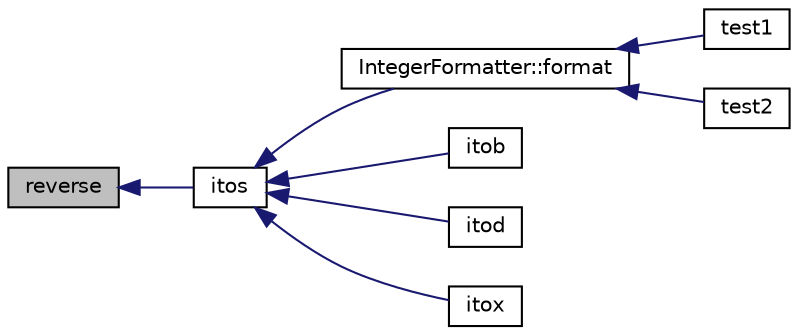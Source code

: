 digraph "reverse"
{
  edge [fontname="Helvetica",fontsize="10",labelfontname="Helvetica",labelfontsize="10"];
  node [fontname="Helvetica",fontsize="10",shape=record];
  rankdir="LR";
  Node29 [label="reverse",height=0.2,width=0.4,color="black", fillcolor="grey75", style="filled", fontcolor="black"];
  Node29 -> Node30 [dir="back",color="midnightblue",fontsize="10",style="solid",fontname="Helvetica"];
  Node30 [label="itos",height=0.2,width=0.4,color="black", fillcolor="white", style="filled",URL="$d6/d6b/generic__util_8cpp.html#a5e7908fb09fcb92255d970d32f6740d6"];
  Node30 -> Node31 [dir="back",color="midnightblue",fontsize="10",style="solid",fontname="Helvetica"];
  Node31 [label="IntegerFormatter::format",height=0.2,width=0.4,color="black", fillcolor="white", style="filled",URL="$df/d66/class_integer_formatter.html#a4d6a1cc54a00cb3a8ba7b8dc9ad30b20"];
  Node31 -> Node32 [dir="back",color="midnightblue",fontsize="10",style="solid",fontname="Helvetica"];
  Node32 [label="test1",height=0.2,width=0.4,color="black", fillcolor="white", style="filled",URL="$da/dd3/template__init1_8cpp.html#a1440a7779ac56f47a3f355ce4a8c7da0"];
  Node31 -> Node33 [dir="back",color="midnightblue",fontsize="10",style="solid",fontname="Helvetica"];
  Node33 [label="test2",height=0.2,width=0.4,color="black", fillcolor="white", style="filled",URL="$dc/d3f/template__init2_8cpp.html#a0283886819c7c140a023582b7269e2d0"];
  Node30 -> Node34 [dir="back",color="midnightblue",fontsize="10",style="solid",fontname="Helvetica"];
  Node34 [label="itob",height=0.2,width=0.4,color="black", fillcolor="white", style="filled",URL="$d6/d6b/generic__util_8cpp.html#a9510d749402ed54c44ca35b10a7162c3"];
  Node30 -> Node35 [dir="back",color="midnightblue",fontsize="10",style="solid",fontname="Helvetica"];
  Node35 [label="itod",height=0.2,width=0.4,color="black", fillcolor="white", style="filled",URL="$d6/d6b/generic__util_8cpp.html#a43715e4d4543de6b46c6cb48cce27169"];
  Node30 -> Node36 [dir="back",color="midnightblue",fontsize="10",style="solid",fontname="Helvetica"];
  Node36 [label="itox",height=0.2,width=0.4,color="black", fillcolor="white", style="filled",URL="$d6/d6b/generic__util_8cpp.html#afeb9f297a4d9c22cfc7c60aa6339c507"];
}
